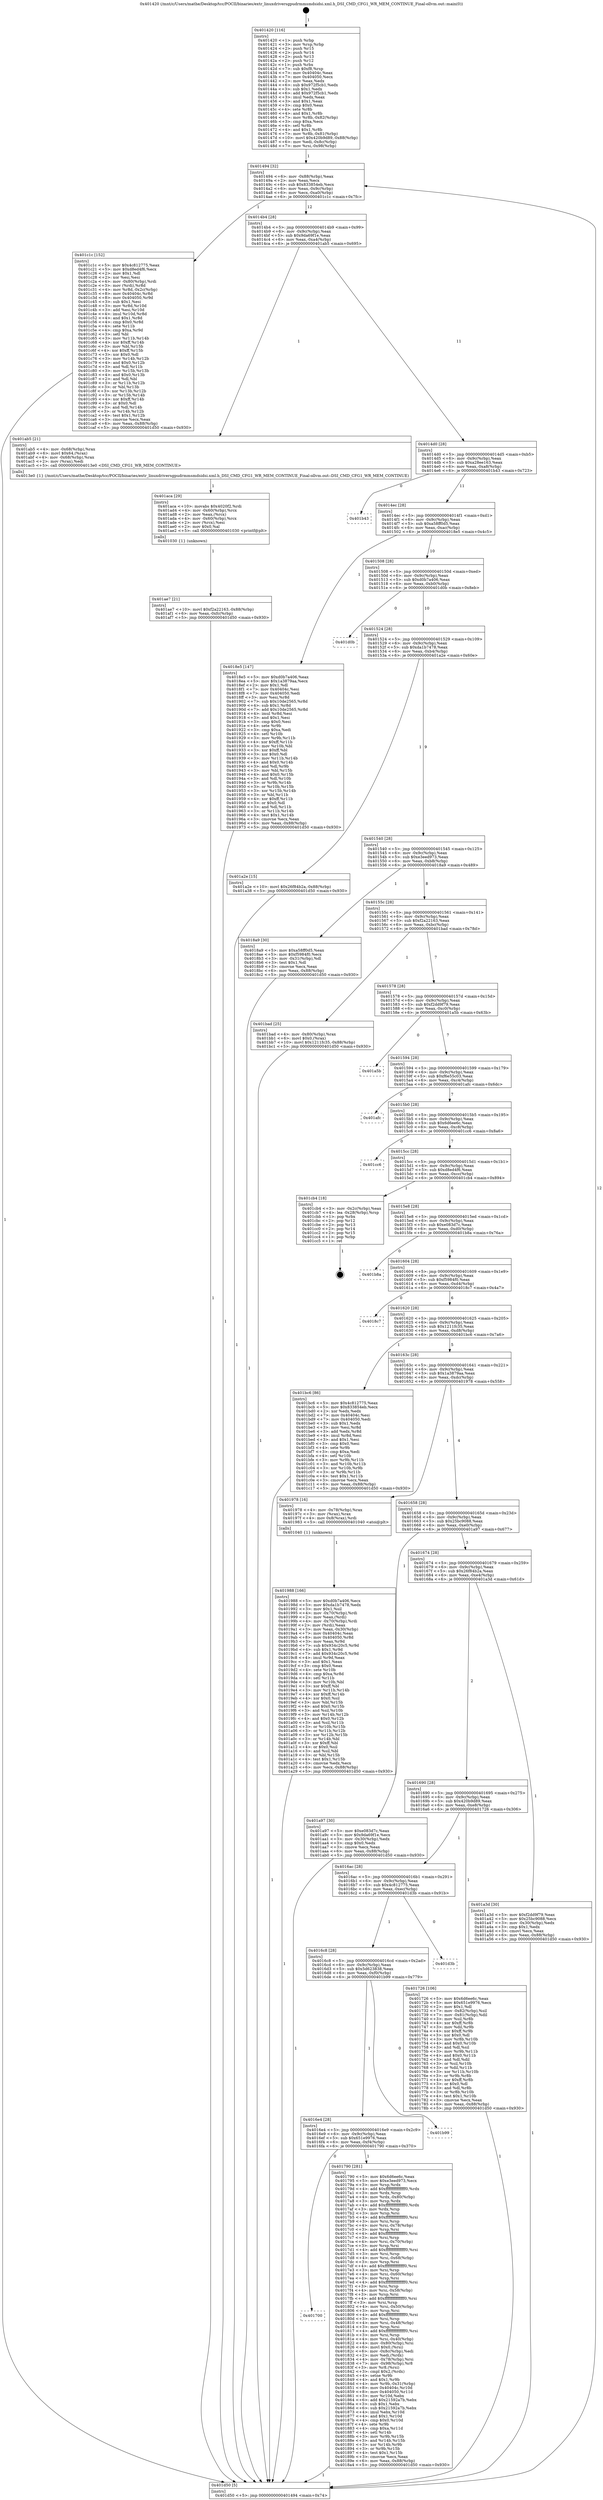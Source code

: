 digraph "0x401420" {
  label = "0x401420 (/mnt/c/Users/mathe/Desktop/tcc/POCII/binaries/extr_linuxdriversgpudrmmsmdsidsi.xml.h_DSI_CMD_CFG1_WR_MEM_CONTINUE_Final-ollvm.out::main(0))"
  labelloc = "t"
  node[shape=record]

  Entry [label="",width=0.3,height=0.3,shape=circle,fillcolor=black,style=filled]
  "0x401494" [label="{
     0x401494 [32]\l
     | [instrs]\l
     &nbsp;&nbsp;0x401494 \<+6\>: mov -0x88(%rbp),%eax\l
     &nbsp;&nbsp;0x40149a \<+2\>: mov %eax,%ecx\l
     &nbsp;&nbsp;0x40149c \<+6\>: sub $0x833854eb,%ecx\l
     &nbsp;&nbsp;0x4014a2 \<+6\>: mov %eax,-0x9c(%rbp)\l
     &nbsp;&nbsp;0x4014a8 \<+6\>: mov %ecx,-0xa0(%rbp)\l
     &nbsp;&nbsp;0x4014ae \<+6\>: je 0000000000401c1c \<main+0x7fc\>\l
  }"]
  "0x401c1c" [label="{
     0x401c1c [152]\l
     | [instrs]\l
     &nbsp;&nbsp;0x401c1c \<+5\>: mov $0x4c812775,%eax\l
     &nbsp;&nbsp;0x401c21 \<+5\>: mov $0xd8ed4f6,%ecx\l
     &nbsp;&nbsp;0x401c26 \<+2\>: mov $0x1,%dl\l
     &nbsp;&nbsp;0x401c28 \<+2\>: xor %esi,%esi\l
     &nbsp;&nbsp;0x401c2a \<+4\>: mov -0x80(%rbp),%rdi\l
     &nbsp;&nbsp;0x401c2e \<+3\>: mov (%rdi),%r8d\l
     &nbsp;&nbsp;0x401c31 \<+4\>: mov %r8d,-0x2c(%rbp)\l
     &nbsp;&nbsp;0x401c35 \<+8\>: mov 0x40404c,%r8d\l
     &nbsp;&nbsp;0x401c3d \<+8\>: mov 0x404050,%r9d\l
     &nbsp;&nbsp;0x401c45 \<+3\>: sub $0x1,%esi\l
     &nbsp;&nbsp;0x401c48 \<+3\>: mov %r8d,%r10d\l
     &nbsp;&nbsp;0x401c4b \<+3\>: add %esi,%r10d\l
     &nbsp;&nbsp;0x401c4e \<+4\>: imul %r10d,%r8d\l
     &nbsp;&nbsp;0x401c52 \<+4\>: and $0x1,%r8d\l
     &nbsp;&nbsp;0x401c56 \<+4\>: cmp $0x0,%r8d\l
     &nbsp;&nbsp;0x401c5a \<+4\>: sete %r11b\l
     &nbsp;&nbsp;0x401c5e \<+4\>: cmp $0xa,%r9d\l
     &nbsp;&nbsp;0x401c62 \<+3\>: setl %bl\l
     &nbsp;&nbsp;0x401c65 \<+3\>: mov %r11b,%r14b\l
     &nbsp;&nbsp;0x401c68 \<+4\>: xor $0xff,%r14b\l
     &nbsp;&nbsp;0x401c6c \<+3\>: mov %bl,%r15b\l
     &nbsp;&nbsp;0x401c6f \<+4\>: xor $0xff,%r15b\l
     &nbsp;&nbsp;0x401c73 \<+3\>: xor $0x0,%dl\l
     &nbsp;&nbsp;0x401c76 \<+3\>: mov %r14b,%r12b\l
     &nbsp;&nbsp;0x401c79 \<+4\>: and $0x0,%r12b\l
     &nbsp;&nbsp;0x401c7d \<+3\>: and %dl,%r11b\l
     &nbsp;&nbsp;0x401c80 \<+3\>: mov %r15b,%r13b\l
     &nbsp;&nbsp;0x401c83 \<+4\>: and $0x0,%r13b\l
     &nbsp;&nbsp;0x401c87 \<+2\>: and %dl,%bl\l
     &nbsp;&nbsp;0x401c89 \<+3\>: or %r11b,%r12b\l
     &nbsp;&nbsp;0x401c8c \<+3\>: or %bl,%r13b\l
     &nbsp;&nbsp;0x401c8f \<+3\>: xor %r13b,%r12b\l
     &nbsp;&nbsp;0x401c92 \<+3\>: or %r15b,%r14b\l
     &nbsp;&nbsp;0x401c95 \<+4\>: xor $0xff,%r14b\l
     &nbsp;&nbsp;0x401c99 \<+3\>: or $0x0,%dl\l
     &nbsp;&nbsp;0x401c9c \<+3\>: and %dl,%r14b\l
     &nbsp;&nbsp;0x401c9f \<+3\>: or %r14b,%r12b\l
     &nbsp;&nbsp;0x401ca2 \<+4\>: test $0x1,%r12b\l
     &nbsp;&nbsp;0x401ca6 \<+3\>: cmovne %ecx,%eax\l
     &nbsp;&nbsp;0x401ca9 \<+6\>: mov %eax,-0x88(%rbp)\l
     &nbsp;&nbsp;0x401caf \<+5\>: jmp 0000000000401d50 \<main+0x930\>\l
  }"]
  "0x4014b4" [label="{
     0x4014b4 [28]\l
     | [instrs]\l
     &nbsp;&nbsp;0x4014b4 \<+5\>: jmp 00000000004014b9 \<main+0x99\>\l
     &nbsp;&nbsp;0x4014b9 \<+6\>: mov -0x9c(%rbp),%eax\l
     &nbsp;&nbsp;0x4014bf \<+5\>: sub $0x9da69f1e,%eax\l
     &nbsp;&nbsp;0x4014c4 \<+6\>: mov %eax,-0xa4(%rbp)\l
     &nbsp;&nbsp;0x4014ca \<+6\>: je 0000000000401ab5 \<main+0x695\>\l
  }"]
  Exit [label="",width=0.3,height=0.3,shape=circle,fillcolor=black,style=filled,peripheries=2]
  "0x401ab5" [label="{
     0x401ab5 [21]\l
     | [instrs]\l
     &nbsp;&nbsp;0x401ab5 \<+4\>: mov -0x68(%rbp),%rax\l
     &nbsp;&nbsp;0x401ab9 \<+6\>: movl $0x64,(%rax)\l
     &nbsp;&nbsp;0x401abf \<+4\>: mov -0x68(%rbp),%rax\l
     &nbsp;&nbsp;0x401ac3 \<+2\>: mov (%rax),%edi\l
     &nbsp;&nbsp;0x401ac5 \<+5\>: call 00000000004013e0 \<DSI_CMD_CFG1_WR_MEM_CONTINUE\>\l
     | [calls]\l
     &nbsp;&nbsp;0x4013e0 \{1\} (/mnt/c/Users/mathe/Desktop/tcc/POCII/binaries/extr_linuxdriversgpudrmmsmdsidsi.xml.h_DSI_CMD_CFG1_WR_MEM_CONTINUE_Final-ollvm.out::DSI_CMD_CFG1_WR_MEM_CONTINUE)\l
  }"]
  "0x4014d0" [label="{
     0x4014d0 [28]\l
     | [instrs]\l
     &nbsp;&nbsp;0x4014d0 \<+5\>: jmp 00000000004014d5 \<main+0xb5\>\l
     &nbsp;&nbsp;0x4014d5 \<+6\>: mov -0x9c(%rbp),%eax\l
     &nbsp;&nbsp;0x4014db \<+5\>: sub $0xa28ee163,%eax\l
     &nbsp;&nbsp;0x4014e0 \<+6\>: mov %eax,-0xa8(%rbp)\l
     &nbsp;&nbsp;0x4014e6 \<+6\>: je 0000000000401b43 \<main+0x723\>\l
  }"]
  "0x401ae7" [label="{
     0x401ae7 [21]\l
     | [instrs]\l
     &nbsp;&nbsp;0x401ae7 \<+10\>: movl $0xf2a22163,-0x88(%rbp)\l
     &nbsp;&nbsp;0x401af1 \<+6\>: mov %eax,-0xfc(%rbp)\l
     &nbsp;&nbsp;0x401af7 \<+5\>: jmp 0000000000401d50 \<main+0x930\>\l
  }"]
  "0x401b43" [label="{
     0x401b43\l
  }", style=dashed]
  "0x4014ec" [label="{
     0x4014ec [28]\l
     | [instrs]\l
     &nbsp;&nbsp;0x4014ec \<+5\>: jmp 00000000004014f1 \<main+0xd1\>\l
     &nbsp;&nbsp;0x4014f1 \<+6\>: mov -0x9c(%rbp),%eax\l
     &nbsp;&nbsp;0x4014f7 \<+5\>: sub $0xa58ff0d5,%eax\l
     &nbsp;&nbsp;0x4014fc \<+6\>: mov %eax,-0xac(%rbp)\l
     &nbsp;&nbsp;0x401502 \<+6\>: je 00000000004018e5 \<main+0x4c5\>\l
  }"]
  "0x401aca" [label="{
     0x401aca [29]\l
     | [instrs]\l
     &nbsp;&nbsp;0x401aca \<+10\>: movabs $0x4020f2,%rdi\l
     &nbsp;&nbsp;0x401ad4 \<+4\>: mov -0x60(%rbp),%rcx\l
     &nbsp;&nbsp;0x401ad8 \<+2\>: mov %eax,(%rcx)\l
     &nbsp;&nbsp;0x401ada \<+4\>: mov -0x60(%rbp),%rcx\l
     &nbsp;&nbsp;0x401ade \<+2\>: mov (%rcx),%esi\l
     &nbsp;&nbsp;0x401ae0 \<+2\>: mov $0x0,%al\l
     &nbsp;&nbsp;0x401ae2 \<+5\>: call 0000000000401030 \<printf@plt\>\l
     | [calls]\l
     &nbsp;&nbsp;0x401030 \{1\} (unknown)\l
  }"]
  "0x4018e5" [label="{
     0x4018e5 [147]\l
     | [instrs]\l
     &nbsp;&nbsp;0x4018e5 \<+5\>: mov $0xd0b7a406,%eax\l
     &nbsp;&nbsp;0x4018ea \<+5\>: mov $0x1a3879aa,%ecx\l
     &nbsp;&nbsp;0x4018ef \<+2\>: mov $0x1,%dl\l
     &nbsp;&nbsp;0x4018f1 \<+7\>: mov 0x40404c,%esi\l
     &nbsp;&nbsp;0x4018f8 \<+7\>: mov 0x404050,%edi\l
     &nbsp;&nbsp;0x4018ff \<+3\>: mov %esi,%r8d\l
     &nbsp;&nbsp;0x401902 \<+7\>: sub $0x10de2565,%r8d\l
     &nbsp;&nbsp;0x401909 \<+4\>: sub $0x1,%r8d\l
     &nbsp;&nbsp;0x40190d \<+7\>: add $0x10de2565,%r8d\l
     &nbsp;&nbsp;0x401914 \<+4\>: imul %r8d,%esi\l
     &nbsp;&nbsp;0x401918 \<+3\>: and $0x1,%esi\l
     &nbsp;&nbsp;0x40191b \<+3\>: cmp $0x0,%esi\l
     &nbsp;&nbsp;0x40191e \<+4\>: sete %r9b\l
     &nbsp;&nbsp;0x401922 \<+3\>: cmp $0xa,%edi\l
     &nbsp;&nbsp;0x401925 \<+4\>: setl %r10b\l
     &nbsp;&nbsp;0x401929 \<+3\>: mov %r9b,%r11b\l
     &nbsp;&nbsp;0x40192c \<+4\>: xor $0xff,%r11b\l
     &nbsp;&nbsp;0x401930 \<+3\>: mov %r10b,%bl\l
     &nbsp;&nbsp;0x401933 \<+3\>: xor $0xff,%bl\l
     &nbsp;&nbsp;0x401936 \<+3\>: xor $0x0,%dl\l
     &nbsp;&nbsp;0x401939 \<+3\>: mov %r11b,%r14b\l
     &nbsp;&nbsp;0x40193c \<+4\>: and $0x0,%r14b\l
     &nbsp;&nbsp;0x401940 \<+3\>: and %dl,%r9b\l
     &nbsp;&nbsp;0x401943 \<+3\>: mov %bl,%r15b\l
     &nbsp;&nbsp;0x401946 \<+4\>: and $0x0,%r15b\l
     &nbsp;&nbsp;0x40194a \<+3\>: and %dl,%r10b\l
     &nbsp;&nbsp;0x40194d \<+3\>: or %r9b,%r14b\l
     &nbsp;&nbsp;0x401950 \<+3\>: or %r10b,%r15b\l
     &nbsp;&nbsp;0x401953 \<+3\>: xor %r15b,%r14b\l
     &nbsp;&nbsp;0x401956 \<+3\>: or %bl,%r11b\l
     &nbsp;&nbsp;0x401959 \<+4\>: xor $0xff,%r11b\l
     &nbsp;&nbsp;0x40195d \<+3\>: or $0x0,%dl\l
     &nbsp;&nbsp;0x401960 \<+3\>: and %dl,%r11b\l
     &nbsp;&nbsp;0x401963 \<+3\>: or %r11b,%r14b\l
     &nbsp;&nbsp;0x401966 \<+4\>: test $0x1,%r14b\l
     &nbsp;&nbsp;0x40196a \<+3\>: cmovne %ecx,%eax\l
     &nbsp;&nbsp;0x40196d \<+6\>: mov %eax,-0x88(%rbp)\l
     &nbsp;&nbsp;0x401973 \<+5\>: jmp 0000000000401d50 \<main+0x930\>\l
  }"]
  "0x401508" [label="{
     0x401508 [28]\l
     | [instrs]\l
     &nbsp;&nbsp;0x401508 \<+5\>: jmp 000000000040150d \<main+0xed\>\l
     &nbsp;&nbsp;0x40150d \<+6\>: mov -0x9c(%rbp),%eax\l
     &nbsp;&nbsp;0x401513 \<+5\>: sub $0xd0b7a406,%eax\l
     &nbsp;&nbsp;0x401518 \<+6\>: mov %eax,-0xb0(%rbp)\l
     &nbsp;&nbsp;0x40151e \<+6\>: je 0000000000401d0b \<main+0x8eb\>\l
  }"]
  "0x401988" [label="{
     0x401988 [166]\l
     | [instrs]\l
     &nbsp;&nbsp;0x401988 \<+5\>: mov $0xd0b7a406,%ecx\l
     &nbsp;&nbsp;0x40198d \<+5\>: mov $0xda1b7478,%edx\l
     &nbsp;&nbsp;0x401992 \<+3\>: mov $0x1,%sil\l
     &nbsp;&nbsp;0x401995 \<+4\>: mov -0x70(%rbp),%rdi\l
     &nbsp;&nbsp;0x401999 \<+2\>: mov %eax,(%rdi)\l
     &nbsp;&nbsp;0x40199b \<+4\>: mov -0x70(%rbp),%rdi\l
     &nbsp;&nbsp;0x40199f \<+2\>: mov (%rdi),%eax\l
     &nbsp;&nbsp;0x4019a1 \<+3\>: mov %eax,-0x30(%rbp)\l
     &nbsp;&nbsp;0x4019a4 \<+7\>: mov 0x40404c,%eax\l
     &nbsp;&nbsp;0x4019ab \<+8\>: mov 0x404050,%r8d\l
     &nbsp;&nbsp;0x4019b3 \<+3\>: mov %eax,%r9d\l
     &nbsp;&nbsp;0x4019b6 \<+7\>: sub $0x934c20c5,%r9d\l
     &nbsp;&nbsp;0x4019bd \<+4\>: sub $0x1,%r9d\l
     &nbsp;&nbsp;0x4019c1 \<+7\>: add $0x934c20c5,%r9d\l
     &nbsp;&nbsp;0x4019c8 \<+4\>: imul %r9d,%eax\l
     &nbsp;&nbsp;0x4019cc \<+3\>: and $0x1,%eax\l
     &nbsp;&nbsp;0x4019cf \<+3\>: cmp $0x0,%eax\l
     &nbsp;&nbsp;0x4019d2 \<+4\>: sete %r10b\l
     &nbsp;&nbsp;0x4019d6 \<+4\>: cmp $0xa,%r8d\l
     &nbsp;&nbsp;0x4019da \<+4\>: setl %r11b\l
     &nbsp;&nbsp;0x4019de \<+3\>: mov %r10b,%bl\l
     &nbsp;&nbsp;0x4019e1 \<+3\>: xor $0xff,%bl\l
     &nbsp;&nbsp;0x4019e4 \<+3\>: mov %r11b,%r14b\l
     &nbsp;&nbsp;0x4019e7 \<+4\>: xor $0xff,%r14b\l
     &nbsp;&nbsp;0x4019eb \<+4\>: xor $0x0,%sil\l
     &nbsp;&nbsp;0x4019ef \<+3\>: mov %bl,%r15b\l
     &nbsp;&nbsp;0x4019f2 \<+4\>: and $0x0,%r15b\l
     &nbsp;&nbsp;0x4019f6 \<+3\>: and %sil,%r10b\l
     &nbsp;&nbsp;0x4019f9 \<+3\>: mov %r14b,%r12b\l
     &nbsp;&nbsp;0x4019fc \<+4\>: and $0x0,%r12b\l
     &nbsp;&nbsp;0x401a00 \<+3\>: and %sil,%r11b\l
     &nbsp;&nbsp;0x401a03 \<+3\>: or %r10b,%r15b\l
     &nbsp;&nbsp;0x401a06 \<+3\>: or %r11b,%r12b\l
     &nbsp;&nbsp;0x401a09 \<+3\>: xor %r12b,%r15b\l
     &nbsp;&nbsp;0x401a0c \<+3\>: or %r14b,%bl\l
     &nbsp;&nbsp;0x401a0f \<+3\>: xor $0xff,%bl\l
     &nbsp;&nbsp;0x401a12 \<+4\>: or $0x0,%sil\l
     &nbsp;&nbsp;0x401a16 \<+3\>: and %sil,%bl\l
     &nbsp;&nbsp;0x401a19 \<+3\>: or %bl,%r15b\l
     &nbsp;&nbsp;0x401a1c \<+4\>: test $0x1,%r15b\l
     &nbsp;&nbsp;0x401a20 \<+3\>: cmovne %edx,%ecx\l
     &nbsp;&nbsp;0x401a23 \<+6\>: mov %ecx,-0x88(%rbp)\l
     &nbsp;&nbsp;0x401a29 \<+5\>: jmp 0000000000401d50 \<main+0x930\>\l
  }"]
  "0x401d0b" [label="{
     0x401d0b\l
  }", style=dashed]
  "0x401524" [label="{
     0x401524 [28]\l
     | [instrs]\l
     &nbsp;&nbsp;0x401524 \<+5\>: jmp 0000000000401529 \<main+0x109\>\l
     &nbsp;&nbsp;0x401529 \<+6\>: mov -0x9c(%rbp),%eax\l
     &nbsp;&nbsp;0x40152f \<+5\>: sub $0xda1b7478,%eax\l
     &nbsp;&nbsp;0x401534 \<+6\>: mov %eax,-0xb4(%rbp)\l
     &nbsp;&nbsp;0x40153a \<+6\>: je 0000000000401a2e \<main+0x60e\>\l
  }"]
  "0x401700" [label="{
     0x401700\l
  }", style=dashed]
  "0x401a2e" [label="{
     0x401a2e [15]\l
     | [instrs]\l
     &nbsp;&nbsp;0x401a2e \<+10\>: movl $0x26f84b2a,-0x88(%rbp)\l
     &nbsp;&nbsp;0x401a38 \<+5\>: jmp 0000000000401d50 \<main+0x930\>\l
  }"]
  "0x401540" [label="{
     0x401540 [28]\l
     | [instrs]\l
     &nbsp;&nbsp;0x401540 \<+5\>: jmp 0000000000401545 \<main+0x125\>\l
     &nbsp;&nbsp;0x401545 \<+6\>: mov -0x9c(%rbp),%eax\l
     &nbsp;&nbsp;0x40154b \<+5\>: sub $0xe3eed973,%eax\l
     &nbsp;&nbsp;0x401550 \<+6\>: mov %eax,-0xb8(%rbp)\l
     &nbsp;&nbsp;0x401556 \<+6\>: je 00000000004018a9 \<main+0x489\>\l
  }"]
  "0x401790" [label="{
     0x401790 [281]\l
     | [instrs]\l
     &nbsp;&nbsp;0x401790 \<+5\>: mov $0x6d6ee6c,%eax\l
     &nbsp;&nbsp;0x401795 \<+5\>: mov $0xe3eed973,%ecx\l
     &nbsp;&nbsp;0x40179a \<+3\>: mov %rsp,%rdx\l
     &nbsp;&nbsp;0x40179d \<+4\>: add $0xfffffffffffffff0,%rdx\l
     &nbsp;&nbsp;0x4017a1 \<+3\>: mov %rdx,%rsp\l
     &nbsp;&nbsp;0x4017a4 \<+4\>: mov %rdx,-0x80(%rbp)\l
     &nbsp;&nbsp;0x4017a8 \<+3\>: mov %rsp,%rdx\l
     &nbsp;&nbsp;0x4017ab \<+4\>: add $0xfffffffffffffff0,%rdx\l
     &nbsp;&nbsp;0x4017af \<+3\>: mov %rdx,%rsp\l
     &nbsp;&nbsp;0x4017b2 \<+3\>: mov %rsp,%rsi\l
     &nbsp;&nbsp;0x4017b5 \<+4\>: add $0xfffffffffffffff0,%rsi\l
     &nbsp;&nbsp;0x4017b9 \<+3\>: mov %rsi,%rsp\l
     &nbsp;&nbsp;0x4017bc \<+4\>: mov %rsi,-0x78(%rbp)\l
     &nbsp;&nbsp;0x4017c0 \<+3\>: mov %rsp,%rsi\l
     &nbsp;&nbsp;0x4017c3 \<+4\>: add $0xfffffffffffffff0,%rsi\l
     &nbsp;&nbsp;0x4017c7 \<+3\>: mov %rsi,%rsp\l
     &nbsp;&nbsp;0x4017ca \<+4\>: mov %rsi,-0x70(%rbp)\l
     &nbsp;&nbsp;0x4017ce \<+3\>: mov %rsp,%rsi\l
     &nbsp;&nbsp;0x4017d1 \<+4\>: add $0xfffffffffffffff0,%rsi\l
     &nbsp;&nbsp;0x4017d5 \<+3\>: mov %rsi,%rsp\l
     &nbsp;&nbsp;0x4017d8 \<+4\>: mov %rsi,-0x68(%rbp)\l
     &nbsp;&nbsp;0x4017dc \<+3\>: mov %rsp,%rsi\l
     &nbsp;&nbsp;0x4017df \<+4\>: add $0xfffffffffffffff0,%rsi\l
     &nbsp;&nbsp;0x4017e3 \<+3\>: mov %rsi,%rsp\l
     &nbsp;&nbsp;0x4017e6 \<+4\>: mov %rsi,-0x60(%rbp)\l
     &nbsp;&nbsp;0x4017ea \<+3\>: mov %rsp,%rsi\l
     &nbsp;&nbsp;0x4017ed \<+4\>: add $0xfffffffffffffff0,%rsi\l
     &nbsp;&nbsp;0x4017f1 \<+3\>: mov %rsi,%rsp\l
     &nbsp;&nbsp;0x4017f4 \<+4\>: mov %rsi,-0x58(%rbp)\l
     &nbsp;&nbsp;0x4017f8 \<+3\>: mov %rsp,%rsi\l
     &nbsp;&nbsp;0x4017fb \<+4\>: add $0xfffffffffffffff0,%rsi\l
     &nbsp;&nbsp;0x4017ff \<+3\>: mov %rsi,%rsp\l
     &nbsp;&nbsp;0x401802 \<+4\>: mov %rsi,-0x50(%rbp)\l
     &nbsp;&nbsp;0x401806 \<+3\>: mov %rsp,%rsi\l
     &nbsp;&nbsp;0x401809 \<+4\>: add $0xfffffffffffffff0,%rsi\l
     &nbsp;&nbsp;0x40180d \<+3\>: mov %rsi,%rsp\l
     &nbsp;&nbsp;0x401810 \<+4\>: mov %rsi,-0x48(%rbp)\l
     &nbsp;&nbsp;0x401814 \<+3\>: mov %rsp,%rsi\l
     &nbsp;&nbsp;0x401817 \<+4\>: add $0xfffffffffffffff0,%rsi\l
     &nbsp;&nbsp;0x40181b \<+3\>: mov %rsi,%rsp\l
     &nbsp;&nbsp;0x40181e \<+4\>: mov %rsi,-0x40(%rbp)\l
     &nbsp;&nbsp;0x401822 \<+4\>: mov -0x80(%rbp),%rsi\l
     &nbsp;&nbsp;0x401826 \<+6\>: movl $0x0,(%rsi)\l
     &nbsp;&nbsp;0x40182c \<+6\>: mov -0x8c(%rbp),%edi\l
     &nbsp;&nbsp;0x401832 \<+2\>: mov %edi,(%rdx)\l
     &nbsp;&nbsp;0x401834 \<+4\>: mov -0x78(%rbp),%rsi\l
     &nbsp;&nbsp;0x401838 \<+7\>: mov -0x98(%rbp),%r8\l
     &nbsp;&nbsp;0x40183f \<+3\>: mov %r8,(%rsi)\l
     &nbsp;&nbsp;0x401842 \<+3\>: cmpl $0x2,(%rdx)\l
     &nbsp;&nbsp;0x401845 \<+4\>: setne %r9b\l
     &nbsp;&nbsp;0x401849 \<+4\>: and $0x1,%r9b\l
     &nbsp;&nbsp;0x40184d \<+4\>: mov %r9b,-0x31(%rbp)\l
     &nbsp;&nbsp;0x401851 \<+8\>: mov 0x40404c,%r10d\l
     &nbsp;&nbsp;0x401859 \<+8\>: mov 0x404050,%r11d\l
     &nbsp;&nbsp;0x401861 \<+3\>: mov %r10d,%ebx\l
     &nbsp;&nbsp;0x401864 \<+6\>: add $0x21592a7b,%ebx\l
     &nbsp;&nbsp;0x40186a \<+3\>: sub $0x1,%ebx\l
     &nbsp;&nbsp;0x40186d \<+6\>: sub $0x21592a7b,%ebx\l
     &nbsp;&nbsp;0x401873 \<+4\>: imul %ebx,%r10d\l
     &nbsp;&nbsp;0x401877 \<+4\>: and $0x1,%r10d\l
     &nbsp;&nbsp;0x40187b \<+4\>: cmp $0x0,%r10d\l
     &nbsp;&nbsp;0x40187f \<+4\>: sete %r9b\l
     &nbsp;&nbsp;0x401883 \<+4\>: cmp $0xa,%r11d\l
     &nbsp;&nbsp;0x401887 \<+4\>: setl %r14b\l
     &nbsp;&nbsp;0x40188b \<+3\>: mov %r9b,%r15b\l
     &nbsp;&nbsp;0x40188e \<+3\>: and %r14b,%r15b\l
     &nbsp;&nbsp;0x401891 \<+3\>: xor %r14b,%r9b\l
     &nbsp;&nbsp;0x401894 \<+3\>: or %r9b,%r15b\l
     &nbsp;&nbsp;0x401897 \<+4\>: test $0x1,%r15b\l
     &nbsp;&nbsp;0x40189b \<+3\>: cmovne %ecx,%eax\l
     &nbsp;&nbsp;0x40189e \<+6\>: mov %eax,-0x88(%rbp)\l
     &nbsp;&nbsp;0x4018a4 \<+5\>: jmp 0000000000401d50 \<main+0x930\>\l
  }"]
  "0x4018a9" [label="{
     0x4018a9 [30]\l
     | [instrs]\l
     &nbsp;&nbsp;0x4018a9 \<+5\>: mov $0xa58ff0d5,%eax\l
     &nbsp;&nbsp;0x4018ae \<+5\>: mov $0xf5984f0,%ecx\l
     &nbsp;&nbsp;0x4018b3 \<+3\>: mov -0x31(%rbp),%dl\l
     &nbsp;&nbsp;0x4018b6 \<+3\>: test $0x1,%dl\l
     &nbsp;&nbsp;0x4018b9 \<+3\>: cmovne %ecx,%eax\l
     &nbsp;&nbsp;0x4018bc \<+6\>: mov %eax,-0x88(%rbp)\l
     &nbsp;&nbsp;0x4018c2 \<+5\>: jmp 0000000000401d50 \<main+0x930\>\l
  }"]
  "0x40155c" [label="{
     0x40155c [28]\l
     | [instrs]\l
     &nbsp;&nbsp;0x40155c \<+5\>: jmp 0000000000401561 \<main+0x141\>\l
     &nbsp;&nbsp;0x401561 \<+6\>: mov -0x9c(%rbp),%eax\l
     &nbsp;&nbsp;0x401567 \<+5\>: sub $0xf2a22163,%eax\l
     &nbsp;&nbsp;0x40156c \<+6\>: mov %eax,-0xbc(%rbp)\l
     &nbsp;&nbsp;0x401572 \<+6\>: je 0000000000401bad \<main+0x78d\>\l
  }"]
  "0x4016e4" [label="{
     0x4016e4 [28]\l
     | [instrs]\l
     &nbsp;&nbsp;0x4016e4 \<+5\>: jmp 00000000004016e9 \<main+0x2c9\>\l
     &nbsp;&nbsp;0x4016e9 \<+6\>: mov -0x9c(%rbp),%eax\l
     &nbsp;&nbsp;0x4016ef \<+5\>: sub $0x651e9976,%eax\l
     &nbsp;&nbsp;0x4016f4 \<+6\>: mov %eax,-0xf4(%rbp)\l
     &nbsp;&nbsp;0x4016fa \<+6\>: je 0000000000401790 \<main+0x370\>\l
  }"]
  "0x401bad" [label="{
     0x401bad [25]\l
     | [instrs]\l
     &nbsp;&nbsp;0x401bad \<+4\>: mov -0x80(%rbp),%rax\l
     &nbsp;&nbsp;0x401bb1 \<+6\>: movl $0x0,(%rax)\l
     &nbsp;&nbsp;0x401bb7 \<+10\>: movl $0x1211fc35,-0x88(%rbp)\l
     &nbsp;&nbsp;0x401bc1 \<+5\>: jmp 0000000000401d50 \<main+0x930\>\l
  }"]
  "0x401578" [label="{
     0x401578 [28]\l
     | [instrs]\l
     &nbsp;&nbsp;0x401578 \<+5\>: jmp 000000000040157d \<main+0x15d\>\l
     &nbsp;&nbsp;0x40157d \<+6\>: mov -0x9c(%rbp),%eax\l
     &nbsp;&nbsp;0x401583 \<+5\>: sub $0xf2dd9f79,%eax\l
     &nbsp;&nbsp;0x401588 \<+6\>: mov %eax,-0xc0(%rbp)\l
     &nbsp;&nbsp;0x40158e \<+6\>: je 0000000000401a5b \<main+0x63b\>\l
  }"]
  "0x401b99" [label="{
     0x401b99\l
  }", style=dashed]
  "0x401a5b" [label="{
     0x401a5b\l
  }", style=dashed]
  "0x401594" [label="{
     0x401594 [28]\l
     | [instrs]\l
     &nbsp;&nbsp;0x401594 \<+5\>: jmp 0000000000401599 \<main+0x179\>\l
     &nbsp;&nbsp;0x401599 \<+6\>: mov -0x9c(%rbp),%eax\l
     &nbsp;&nbsp;0x40159f \<+5\>: sub $0xf6e55c03,%eax\l
     &nbsp;&nbsp;0x4015a4 \<+6\>: mov %eax,-0xc4(%rbp)\l
     &nbsp;&nbsp;0x4015aa \<+6\>: je 0000000000401afc \<main+0x6dc\>\l
  }"]
  "0x4016c8" [label="{
     0x4016c8 [28]\l
     | [instrs]\l
     &nbsp;&nbsp;0x4016c8 \<+5\>: jmp 00000000004016cd \<main+0x2ad\>\l
     &nbsp;&nbsp;0x4016cd \<+6\>: mov -0x9c(%rbp),%eax\l
     &nbsp;&nbsp;0x4016d3 \<+5\>: sub $0x5d623838,%eax\l
     &nbsp;&nbsp;0x4016d8 \<+6\>: mov %eax,-0xf0(%rbp)\l
     &nbsp;&nbsp;0x4016de \<+6\>: je 0000000000401b99 \<main+0x779\>\l
  }"]
  "0x401afc" [label="{
     0x401afc\l
  }", style=dashed]
  "0x4015b0" [label="{
     0x4015b0 [28]\l
     | [instrs]\l
     &nbsp;&nbsp;0x4015b0 \<+5\>: jmp 00000000004015b5 \<main+0x195\>\l
     &nbsp;&nbsp;0x4015b5 \<+6\>: mov -0x9c(%rbp),%eax\l
     &nbsp;&nbsp;0x4015bb \<+5\>: sub $0x6d6ee6c,%eax\l
     &nbsp;&nbsp;0x4015c0 \<+6\>: mov %eax,-0xc8(%rbp)\l
     &nbsp;&nbsp;0x4015c6 \<+6\>: je 0000000000401cc6 \<main+0x8a6\>\l
  }"]
  "0x401d3b" [label="{
     0x401d3b\l
  }", style=dashed]
  "0x401cc6" [label="{
     0x401cc6\l
  }", style=dashed]
  "0x4015cc" [label="{
     0x4015cc [28]\l
     | [instrs]\l
     &nbsp;&nbsp;0x4015cc \<+5\>: jmp 00000000004015d1 \<main+0x1b1\>\l
     &nbsp;&nbsp;0x4015d1 \<+6\>: mov -0x9c(%rbp),%eax\l
     &nbsp;&nbsp;0x4015d7 \<+5\>: sub $0xd8ed4f6,%eax\l
     &nbsp;&nbsp;0x4015dc \<+6\>: mov %eax,-0xcc(%rbp)\l
     &nbsp;&nbsp;0x4015e2 \<+6\>: je 0000000000401cb4 \<main+0x894\>\l
  }"]
  "0x401420" [label="{
     0x401420 [116]\l
     | [instrs]\l
     &nbsp;&nbsp;0x401420 \<+1\>: push %rbp\l
     &nbsp;&nbsp;0x401421 \<+3\>: mov %rsp,%rbp\l
     &nbsp;&nbsp;0x401424 \<+2\>: push %r15\l
     &nbsp;&nbsp;0x401426 \<+2\>: push %r14\l
     &nbsp;&nbsp;0x401428 \<+2\>: push %r13\l
     &nbsp;&nbsp;0x40142a \<+2\>: push %r12\l
     &nbsp;&nbsp;0x40142c \<+1\>: push %rbx\l
     &nbsp;&nbsp;0x40142d \<+7\>: sub $0xf8,%rsp\l
     &nbsp;&nbsp;0x401434 \<+7\>: mov 0x40404c,%eax\l
     &nbsp;&nbsp;0x40143b \<+7\>: mov 0x404050,%ecx\l
     &nbsp;&nbsp;0x401442 \<+2\>: mov %eax,%edx\l
     &nbsp;&nbsp;0x401444 \<+6\>: sub $0x972f5cb1,%edx\l
     &nbsp;&nbsp;0x40144a \<+3\>: sub $0x1,%edx\l
     &nbsp;&nbsp;0x40144d \<+6\>: add $0x972f5cb1,%edx\l
     &nbsp;&nbsp;0x401453 \<+3\>: imul %edx,%eax\l
     &nbsp;&nbsp;0x401456 \<+3\>: and $0x1,%eax\l
     &nbsp;&nbsp;0x401459 \<+3\>: cmp $0x0,%eax\l
     &nbsp;&nbsp;0x40145c \<+4\>: sete %r8b\l
     &nbsp;&nbsp;0x401460 \<+4\>: and $0x1,%r8b\l
     &nbsp;&nbsp;0x401464 \<+7\>: mov %r8b,-0x82(%rbp)\l
     &nbsp;&nbsp;0x40146b \<+3\>: cmp $0xa,%ecx\l
     &nbsp;&nbsp;0x40146e \<+4\>: setl %r8b\l
     &nbsp;&nbsp;0x401472 \<+4\>: and $0x1,%r8b\l
     &nbsp;&nbsp;0x401476 \<+7\>: mov %r8b,-0x81(%rbp)\l
     &nbsp;&nbsp;0x40147d \<+10\>: movl $0x420b9d89,-0x88(%rbp)\l
     &nbsp;&nbsp;0x401487 \<+6\>: mov %edi,-0x8c(%rbp)\l
     &nbsp;&nbsp;0x40148d \<+7\>: mov %rsi,-0x98(%rbp)\l
  }"]
  "0x401cb4" [label="{
     0x401cb4 [18]\l
     | [instrs]\l
     &nbsp;&nbsp;0x401cb4 \<+3\>: mov -0x2c(%rbp),%eax\l
     &nbsp;&nbsp;0x401cb7 \<+4\>: lea -0x28(%rbp),%rsp\l
     &nbsp;&nbsp;0x401cbb \<+1\>: pop %rbx\l
     &nbsp;&nbsp;0x401cbc \<+2\>: pop %r12\l
     &nbsp;&nbsp;0x401cbe \<+2\>: pop %r13\l
     &nbsp;&nbsp;0x401cc0 \<+2\>: pop %r14\l
     &nbsp;&nbsp;0x401cc2 \<+2\>: pop %r15\l
     &nbsp;&nbsp;0x401cc4 \<+1\>: pop %rbp\l
     &nbsp;&nbsp;0x401cc5 \<+1\>: ret\l
  }"]
  "0x4015e8" [label="{
     0x4015e8 [28]\l
     | [instrs]\l
     &nbsp;&nbsp;0x4015e8 \<+5\>: jmp 00000000004015ed \<main+0x1cd\>\l
     &nbsp;&nbsp;0x4015ed \<+6\>: mov -0x9c(%rbp),%eax\l
     &nbsp;&nbsp;0x4015f3 \<+5\>: sub $0xe083d7c,%eax\l
     &nbsp;&nbsp;0x4015f8 \<+6\>: mov %eax,-0xd0(%rbp)\l
     &nbsp;&nbsp;0x4015fe \<+6\>: je 0000000000401b8a \<main+0x76a\>\l
  }"]
  "0x401d50" [label="{
     0x401d50 [5]\l
     | [instrs]\l
     &nbsp;&nbsp;0x401d50 \<+5\>: jmp 0000000000401494 \<main+0x74\>\l
  }"]
  "0x401b8a" [label="{
     0x401b8a\l
  }", style=dashed]
  "0x401604" [label="{
     0x401604 [28]\l
     | [instrs]\l
     &nbsp;&nbsp;0x401604 \<+5\>: jmp 0000000000401609 \<main+0x1e9\>\l
     &nbsp;&nbsp;0x401609 \<+6\>: mov -0x9c(%rbp),%eax\l
     &nbsp;&nbsp;0x40160f \<+5\>: sub $0xf5984f0,%eax\l
     &nbsp;&nbsp;0x401614 \<+6\>: mov %eax,-0xd4(%rbp)\l
     &nbsp;&nbsp;0x40161a \<+6\>: je 00000000004018c7 \<main+0x4a7\>\l
  }"]
  "0x4016ac" [label="{
     0x4016ac [28]\l
     | [instrs]\l
     &nbsp;&nbsp;0x4016ac \<+5\>: jmp 00000000004016b1 \<main+0x291\>\l
     &nbsp;&nbsp;0x4016b1 \<+6\>: mov -0x9c(%rbp),%eax\l
     &nbsp;&nbsp;0x4016b7 \<+5\>: sub $0x4c812775,%eax\l
     &nbsp;&nbsp;0x4016bc \<+6\>: mov %eax,-0xec(%rbp)\l
     &nbsp;&nbsp;0x4016c2 \<+6\>: je 0000000000401d3b \<main+0x91b\>\l
  }"]
  "0x4018c7" [label="{
     0x4018c7\l
  }", style=dashed]
  "0x401620" [label="{
     0x401620 [28]\l
     | [instrs]\l
     &nbsp;&nbsp;0x401620 \<+5\>: jmp 0000000000401625 \<main+0x205\>\l
     &nbsp;&nbsp;0x401625 \<+6\>: mov -0x9c(%rbp),%eax\l
     &nbsp;&nbsp;0x40162b \<+5\>: sub $0x1211fc35,%eax\l
     &nbsp;&nbsp;0x401630 \<+6\>: mov %eax,-0xd8(%rbp)\l
     &nbsp;&nbsp;0x401636 \<+6\>: je 0000000000401bc6 \<main+0x7a6\>\l
  }"]
  "0x401726" [label="{
     0x401726 [106]\l
     | [instrs]\l
     &nbsp;&nbsp;0x401726 \<+5\>: mov $0x6d6ee6c,%eax\l
     &nbsp;&nbsp;0x40172b \<+5\>: mov $0x651e9976,%ecx\l
     &nbsp;&nbsp;0x401730 \<+2\>: mov $0x1,%dl\l
     &nbsp;&nbsp;0x401732 \<+7\>: mov -0x82(%rbp),%sil\l
     &nbsp;&nbsp;0x401739 \<+7\>: mov -0x81(%rbp),%dil\l
     &nbsp;&nbsp;0x401740 \<+3\>: mov %sil,%r8b\l
     &nbsp;&nbsp;0x401743 \<+4\>: xor $0xff,%r8b\l
     &nbsp;&nbsp;0x401747 \<+3\>: mov %dil,%r9b\l
     &nbsp;&nbsp;0x40174a \<+4\>: xor $0xff,%r9b\l
     &nbsp;&nbsp;0x40174e \<+3\>: xor $0x0,%dl\l
     &nbsp;&nbsp;0x401751 \<+3\>: mov %r8b,%r10b\l
     &nbsp;&nbsp;0x401754 \<+4\>: and $0x0,%r10b\l
     &nbsp;&nbsp;0x401758 \<+3\>: and %dl,%sil\l
     &nbsp;&nbsp;0x40175b \<+3\>: mov %r9b,%r11b\l
     &nbsp;&nbsp;0x40175e \<+4\>: and $0x0,%r11b\l
     &nbsp;&nbsp;0x401762 \<+3\>: and %dl,%dil\l
     &nbsp;&nbsp;0x401765 \<+3\>: or %sil,%r10b\l
     &nbsp;&nbsp;0x401768 \<+3\>: or %dil,%r11b\l
     &nbsp;&nbsp;0x40176b \<+3\>: xor %r11b,%r10b\l
     &nbsp;&nbsp;0x40176e \<+3\>: or %r9b,%r8b\l
     &nbsp;&nbsp;0x401771 \<+4\>: xor $0xff,%r8b\l
     &nbsp;&nbsp;0x401775 \<+3\>: or $0x0,%dl\l
     &nbsp;&nbsp;0x401778 \<+3\>: and %dl,%r8b\l
     &nbsp;&nbsp;0x40177b \<+3\>: or %r8b,%r10b\l
     &nbsp;&nbsp;0x40177e \<+4\>: test $0x1,%r10b\l
     &nbsp;&nbsp;0x401782 \<+3\>: cmovne %ecx,%eax\l
     &nbsp;&nbsp;0x401785 \<+6\>: mov %eax,-0x88(%rbp)\l
     &nbsp;&nbsp;0x40178b \<+5\>: jmp 0000000000401d50 \<main+0x930\>\l
  }"]
  "0x401bc6" [label="{
     0x401bc6 [86]\l
     | [instrs]\l
     &nbsp;&nbsp;0x401bc6 \<+5\>: mov $0x4c812775,%eax\l
     &nbsp;&nbsp;0x401bcb \<+5\>: mov $0x833854eb,%ecx\l
     &nbsp;&nbsp;0x401bd0 \<+2\>: xor %edx,%edx\l
     &nbsp;&nbsp;0x401bd2 \<+7\>: mov 0x40404c,%esi\l
     &nbsp;&nbsp;0x401bd9 \<+7\>: mov 0x404050,%edi\l
     &nbsp;&nbsp;0x401be0 \<+3\>: sub $0x1,%edx\l
     &nbsp;&nbsp;0x401be3 \<+3\>: mov %esi,%r8d\l
     &nbsp;&nbsp;0x401be6 \<+3\>: add %edx,%r8d\l
     &nbsp;&nbsp;0x401be9 \<+4\>: imul %r8d,%esi\l
     &nbsp;&nbsp;0x401bed \<+3\>: and $0x1,%esi\l
     &nbsp;&nbsp;0x401bf0 \<+3\>: cmp $0x0,%esi\l
     &nbsp;&nbsp;0x401bf3 \<+4\>: sete %r9b\l
     &nbsp;&nbsp;0x401bf7 \<+3\>: cmp $0xa,%edi\l
     &nbsp;&nbsp;0x401bfa \<+4\>: setl %r10b\l
     &nbsp;&nbsp;0x401bfe \<+3\>: mov %r9b,%r11b\l
     &nbsp;&nbsp;0x401c01 \<+3\>: and %r10b,%r11b\l
     &nbsp;&nbsp;0x401c04 \<+3\>: xor %r10b,%r9b\l
     &nbsp;&nbsp;0x401c07 \<+3\>: or %r9b,%r11b\l
     &nbsp;&nbsp;0x401c0a \<+4\>: test $0x1,%r11b\l
     &nbsp;&nbsp;0x401c0e \<+3\>: cmovne %ecx,%eax\l
     &nbsp;&nbsp;0x401c11 \<+6\>: mov %eax,-0x88(%rbp)\l
     &nbsp;&nbsp;0x401c17 \<+5\>: jmp 0000000000401d50 \<main+0x930\>\l
  }"]
  "0x40163c" [label="{
     0x40163c [28]\l
     | [instrs]\l
     &nbsp;&nbsp;0x40163c \<+5\>: jmp 0000000000401641 \<main+0x221\>\l
     &nbsp;&nbsp;0x401641 \<+6\>: mov -0x9c(%rbp),%eax\l
     &nbsp;&nbsp;0x401647 \<+5\>: sub $0x1a3879aa,%eax\l
     &nbsp;&nbsp;0x40164c \<+6\>: mov %eax,-0xdc(%rbp)\l
     &nbsp;&nbsp;0x401652 \<+6\>: je 0000000000401978 \<main+0x558\>\l
  }"]
  "0x401690" [label="{
     0x401690 [28]\l
     | [instrs]\l
     &nbsp;&nbsp;0x401690 \<+5\>: jmp 0000000000401695 \<main+0x275\>\l
     &nbsp;&nbsp;0x401695 \<+6\>: mov -0x9c(%rbp),%eax\l
     &nbsp;&nbsp;0x40169b \<+5\>: sub $0x420b9d89,%eax\l
     &nbsp;&nbsp;0x4016a0 \<+6\>: mov %eax,-0xe8(%rbp)\l
     &nbsp;&nbsp;0x4016a6 \<+6\>: je 0000000000401726 \<main+0x306\>\l
  }"]
  "0x401978" [label="{
     0x401978 [16]\l
     | [instrs]\l
     &nbsp;&nbsp;0x401978 \<+4\>: mov -0x78(%rbp),%rax\l
     &nbsp;&nbsp;0x40197c \<+3\>: mov (%rax),%rax\l
     &nbsp;&nbsp;0x40197f \<+4\>: mov 0x8(%rax),%rdi\l
     &nbsp;&nbsp;0x401983 \<+5\>: call 0000000000401040 \<atoi@plt\>\l
     | [calls]\l
     &nbsp;&nbsp;0x401040 \{1\} (unknown)\l
  }"]
  "0x401658" [label="{
     0x401658 [28]\l
     | [instrs]\l
     &nbsp;&nbsp;0x401658 \<+5\>: jmp 000000000040165d \<main+0x23d\>\l
     &nbsp;&nbsp;0x40165d \<+6\>: mov -0x9c(%rbp),%eax\l
     &nbsp;&nbsp;0x401663 \<+5\>: sub $0x25bc9088,%eax\l
     &nbsp;&nbsp;0x401668 \<+6\>: mov %eax,-0xe0(%rbp)\l
     &nbsp;&nbsp;0x40166e \<+6\>: je 0000000000401a97 \<main+0x677\>\l
  }"]
  "0x401a3d" [label="{
     0x401a3d [30]\l
     | [instrs]\l
     &nbsp;&nbsp;0x401a3d \<+5\>: mov $0xf2dd9f79,%eax\l
     &nbsp;&nbsp;0x401a42 \<+5\>: mov $0x25bc9088,%ecx\l
     &nbsp;&nbsp;0x401a47 \<+3\>: mov -0x30(%rbp),%edx\l
     &nbsp;&nbsp;0x401a4a \<+3\>: cmp $0x1,%edx\l
     &nbsp;&nbsp;0x401a4d \<+3\>: cmovl %ecx,%eax\l
     &nbsp;&nbsp;0x401a50 \<+6\>: mov %eax,-0x88(%rbp)\l
     &nbsp;&nbsp;0x401a56 \<+5\>: jmp 0000000000401d50 \<main+0x930\>\l
  }"]
  "0x401a97" [label="{
     0x401a97 [30]\l
     | [instrs]\l
     &nbsp;&nbsp;0x401a97 \<+5\>: mov $0xe083d7c,%eax\l
     &nbsp;&nbsp;0x401a9c \<+5\>: mov $0x9da69f1e,%ecx\l
     &nbsp;&nbsp;0x401aa1 \<+3\>: mov -0x30(%rbp),%edx\l
     &nbsp;&nbsp;0x401aa4 \<+3\>: cmp $0x0,%edx\l
     &nbsp;&nbsp;0x401aa7 \<+3\>: cmove %ecx,%eax\l
     &nbsp;&nbsp;0x401aaa \<+6\>: mov %eax,-0x88(%rbp)\l
     &nbsp;&nbsp;0x401ab0 \<+5\>: jmp 0000000000401d50 \<main+0x930\>\l
  }"]
  "0x401674" [label="{
     0x401674 [28]\l
     | [instrs]\l
     &nbsp;&nbsp;0x401674 \<+5\>: jmp 0000000000401679 \<main+0x259\>\l
     &nbsp;&nbsp;0x401679 \<+6\>: mov -0x9c(%rbp),%eax\l
     &nbsp;&nbsp;0x40167f \<+5\>: sub $0x26f84b2a,%eax\l
     &nbsp;&nbsp;0x401684 \<+6\>: mov %eax,-0xe4(%rbp)\l
     &nbsp;&nbsp;0x40168a \<+6\>: je 0000000000401a3d \<main+0x61d\>\l
  }"]
  Entry -> "0x401420" [label=" 1"]
  "0x401494" -> "0x401c1c" [label=" 1"]
  "0x401494" -> "0x4014b4" [label=" 12"]
  "0x401cb4" -> Exit [label=" 1"]
  "0x4014b4" -> "0x401ab5" [label=" 1"]
  "0x4014b4" -> "0x4014d0" [label=" 11"]
  "0x401c1c" -> "0x401d50" [label=" 1"]
  "0x4014d0" -> "0x401b43" [label=" 0"]
  "0x4014d0" -> "0x4014ec" [label=" 11"]
  "0x401bc6" -> "0x401d50" [label=" 1"]
  "0x4014ec" -> "0x4018e5" [label=" 1"]
  "0x4014ec" -> "0x401508" [label=" 10"]
  "0x401bad" -> "0x401d50" [label=" 1"]
  "0x401508" -> "0x401d0b" [label=" 0"]
  "0x401508" -> "0x401524" [label=" 10"]
  "0x401ae7" -> "0x401d50" [label=" 1"]
  "0x401524" -> "0x401a2e" [label=" 1"]
  "0x401524" -> "0x401540" [label=" 9"]
  "0x401ab5" -> "0x401aca" [label=" 1"]
  "0x401540" -> "0x4018a9" [label=" 1"]
  "0x401540" -> "0x40155c" [label=" 8"]
  "0x401a97" -> "0x401d50" [label=" 1"]
  "0x40155c" -> "0x401bad" [label=" 1"]
  "0x40155c" -> "0x401578" [label=" 7"]
  "0x401a2e" -> "0x401d50" [label=" 1"]
  "0x401578" -> "0x401a5b" [label=" 0"]
  "0x401578" -> "0x401594" [label=" 7"]
  "0x401988" -> "0x401d50" [label=" 1"]
  "0x401594" -> "0x401afc" [label=" 0"]
  "0x401594" -> "0x4015b0" [label=" 7"]
  "0x4018e5" -> "0x401d50" [label=" 1"]
  "0x4015b0" -> "0x401cc6" [label=" 0"]
  "0x4015b0" -> "0x4015cc" [label=" 7"]
  "0x4018a9" -> "0x401d50" [label=" 1"]
  "0x4015cc" -> "0x401cb4" [label=" 1"]
  "0x4015cc" -> "0x4015e8" [label=" 6"]
  "0x401aca" -> "0x401ae7" [label=" 1"]
  "0x4015e8" -> "0x401b8a" [label=" 0"]
  "0x4015e8" -> "0x401604" [label=" 6"]
  "0x4016e4" -> "0x401700" [label=" 0"]
  "0x401604" -> "0x4018c7" [label=" 0"]
  "0x401604" -> "0x401620" [label=" 6"]
  "0x4016e4" -> "0x401790" [label=" 1"]
  "0x401620" -> "0x401bc6" [label=" 1"]
  "0x401620" -> "0x40163c" [label=" 5"]
  "0x401a3d" -> "0x401d50" [label=" 1"]
  "0x40163c" -> "0x401978" [label=" 1"]
  "0x40163c" -> "0x401658" [label=" 4"]
  "0x4016c8" -> "0x401b99" [label=" 0"]
  "0x401658" -> "0x401a97" [label=" 1"]
  "0x401658" -> "0x401674" [label=" 3"]
  "0x401978" -> "0x401988" [label=" 1"]
  "0x401674" -> "0x401a3d" [label=" 1"]
  "0x401674" -> "0x401690" [label=" 2"]
  "0x4016c8" -> "0x4016e4" [label=" 1"]
  "0x401690" -> "0x401726" [label=" 1"]
  "0x401690" -> "0x4016ac" [label=" 1"]
  "0x401726" -> "0x401d50" [label=" 1"]
  "0x401420" -> "0x401494" [label=" 1"]
  "0x401d50" -> "0x401494" [label=" 12"]
  "0x401790" -> "0x401d50" [label=" 1"]
  "0x4016ac" -> "0x401d3b" [label=" 0"]
  "0x4016ac" -> "0x4016c8" [label=" 1"]
}
